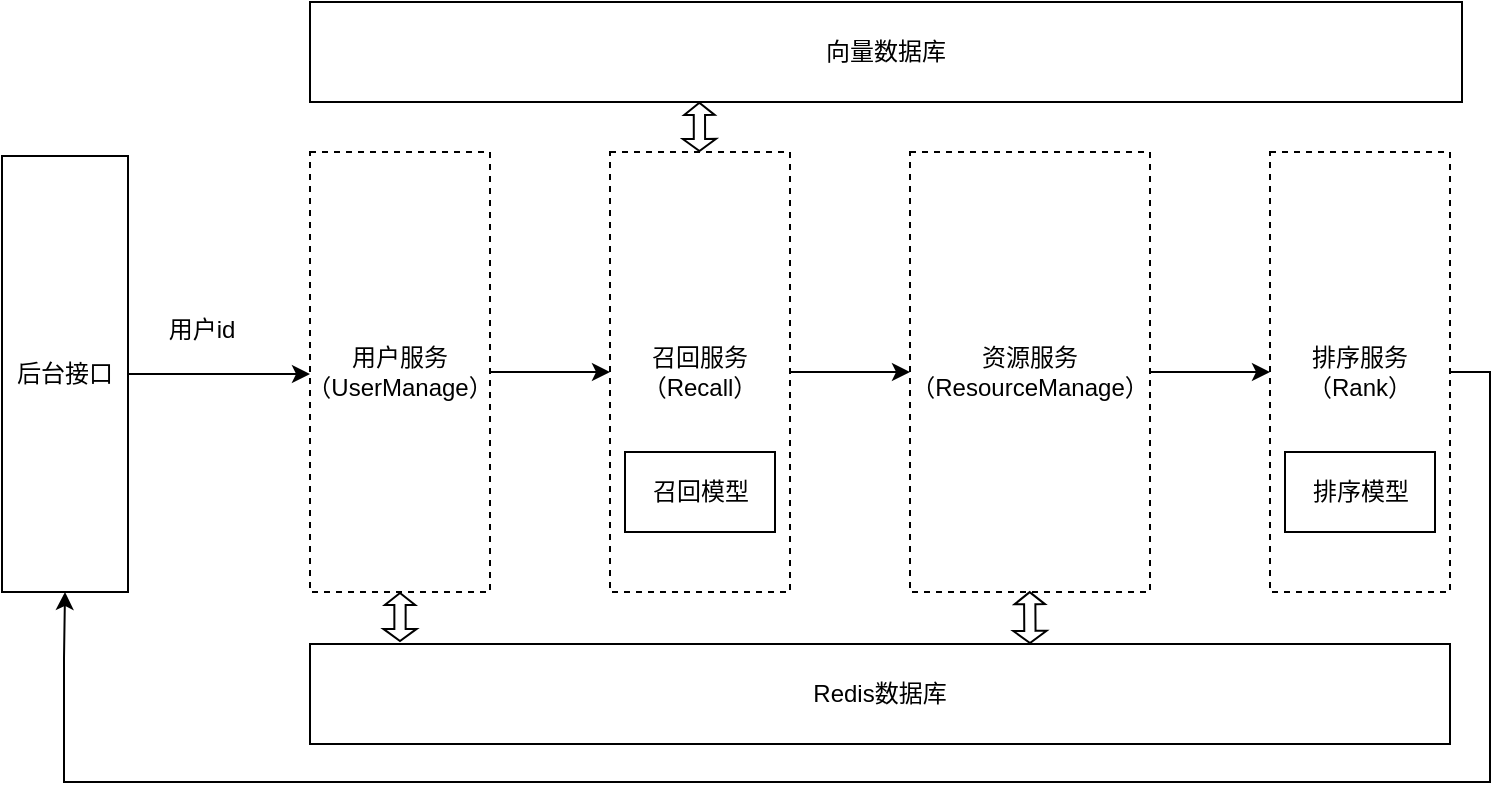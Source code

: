 <mxfile version="20.0.1" type="github">
  <diagram id="Lwo202QxARIkGxvLDYhw" name="第 1 页">
    <mxGraphModel dx="877" dy="454" grid="0" gridSize="10" guides="1" tooltips="1" connect="1" arrows="1" fold="1" page="1" pageScale="1" pageWidth="827" pageHeight="1169" math="0" shadow="0">
      <root>
        <mxCell id="0" />
        <mxCell id="1" parent="0" />
        <mxCell id="vbJLPKbegI0LX4bT1NbD-3" value="" style="edgeStyle=orthogonalEdgeStyle;rounded=0;orthogonalLoop=1;jettySize=auto;html=1;" edge="1" parent="1" source="vbJLPKbegI0LX4bT1NbD-1" target="vbJLPKbegI0LX4bT1NbD-2">
          <mxGeometry relative="1" as="geometry" />
        </mxCell>
        <mxCell id="vbJLPKbegI0LX4bT1NbD-1" value="用户服务（UserManage）" style="rounded=0;whiteSpace=wrap;html=1;dashed=1;" vertex="1" parent="1">
          <mxGeometry x="210" y="120" width="90" height="220" as="geometry" />
        </mxCell>
        <mxCell id="vbJLPKbegI0LX4bT1NbD-5" value="" style="edgeStyle=orthogonalEdgeStyle;rounded=0;orthogonalLoop=1;jettySize=auto;html=1;" edge="1" parent="1" source="vbJLPKbegI0LX4bT1NbD-2" target="vbJLPKbegI0LX4bT1NbD-4">
          <mxGeometry relative="1" as="geometry" />
        </mxCell>
        <mxCell id="vbJLPKbegI0LX4bT1NbD-2" value="召回服务（Recall）" style="rounded=0;whiteSpace=wrap;html=1;dashed=1;" vertex="1" parent="1">
          <mxGeometry x="360" y="120" width="90" height="220" as="geometry" />
        </mxCell>
        <mxCell id="vbJLPKbegI0LX4bT1NbD-7" value="" style="edgeStyle=orthogonalEdgeStyle;rounded=0;orthogonalLoop=1;jettySize=auto;html=1;" edge="1" parent="1" source="vbJLPKbegI0LX4bT1NbD-4" target="vbJLPKbegI0LX4bT1NbD-6">
          <mxGeometry relative="1" as="geometry" />
        </mxCell>
        <mxCell id="vbJLPKbegI0LX4bT1NbD-4" value="资源服务（ResourceManage）" style="rounded=0;whiteSpace=wrap;html=1;dashed=1;" vertex="1" parent="1">
          <mxGeometry x="510" y="120" width="120" height="220" as="geometry" />
        </mxCell>
        <mxCell id="vbJLPKbegI0LX4bT1NbD-23" style="edgeStyle=orthogonalEdgeStyle;rounded=0;orthogonalLoop=1;jettySize=auto;html=1;exitX=1;exitY=0.5;exitDx=0;exitDy=0;entryX=0.5;entryY=1;entryDx=0;entryDy=0;" edge="1" parent="1" source="vbJLPKbegI0LX4bT1NbD-6" target="vbJLPKbegI0LX4bT1NbD-21">
          <mxGeometry relative="1" as="geometry">
            <Array as="points">
              <mxPoint x="800" y="230" />
              <mxPoint x="800" y="435" />
              <mxPoint x="87" y="435" />
              <mxPoint x="87" y="373" />
            </Array>
          </mxGeometry>
        </mxCell>
        <mxCell id="vbJLPKbegI0LX4bT1NbD-6" value="排序服务（Rank）" style="rounded=0;whiteSpace=wrap;html=1;dashed=1;" vertex="1" parent="1">
          <mxGeometry x="690" y="120" width="90" height="220" as="geometry" />
        </mxCell>
        <mxCell id="vbJLPKbegI0LX4bT1NbD-13" value="Redis数据库" style="rounded=0;whiteSpace=wrap;html=1;" vertex="1" parent="1">
          <mxGeometry x="210" y="366" width="570" height="50" as="geometry" />
        </mxCell>
        <mxCell id="vbJLPKbegI0LX4bT1NbD-14" value="向量数据库" style="rounded=0;whiteSpace=wrap;html=1;" vertex="1" parent="1">
          <mxGeometry x="210" y="45" width="576" height="50" as="geometry" />
        </mxCell>
        <mxCell id="vbJLPKbegI0LX4bT1NbD-15" value="排序模型" style="rounded=0;whiteSpace=wrap;html=1;" vertex="1" parent="1">
          <mxGeometry x="697.5" y="270" width="75" height="40" as="geometry" />
        </mxCell>
        <mxCell id="vbJLPKbegI0LX4bT1NbD-16" value="召回模型" style="rounded=0;whiteSpace=wrap;html=1;" vertex="1" parent="1">
          <mxGeometry x="367.5" y="270" width="75" height="40" as="geometry" />
        </mxCell>
        <mxCell id="vbJLPKbegI0LX4bT1NbD-17" value="" style="shape=flexArrow;endArrow=classic;startArrow=classic;html=1;rounded=0;entryX=0.5;entryY=1;entryDx=0;entryDy=0;width=5.638;endSize=1.682;endWidth=8.525;startSize=1.682;startWidth=9.982;" edge="1" parent="1" target="vbJLPKbegI0LX4bT1NbD-1">
          <mxGeometry width="100" height="100" relative="1" as="geometry">
            <mxPoint x="255" y="365" as="sourcePoint" />
            <mxPoint x="180" y="340" as="targetPoint" />
          </mxGeometry>
        </mxCell>
        <mxCell id="vbJLPKbegI0LX4bT1NbD-18" value="" style="shape=flexArrow;endArrow=classic;startArrow=classic;html=1;rounded=0;entryX=0.5;entryY=1;entryDx=0;entryDy=0;width=5.638;endSize=1.682;endWidth=8.525;startSize=1.682;startWidth=9.982;" edge="1" parent="1">
          <mxGeometry width="100" height="100" relative="1" as="geometry">
            <mxPoint x="570" y="366" as="sourcePoint" />
            <mxPoint x="569.83" y="339.55" as="targetPoint" />
          </mxGeometry>
        </mxCell>
        <mxCell id="vbJLPKbegI0LX4bT1NbD-19" value="" style="shape=flexArrow;endArrow=classic;startArrow=classic;html=1;rounded=0;exitX=0.079;exitY=0.009;exitDx=0;exitDy=0;exitPerimeter=0;width=5.638;endSize=1.682;endWidth=8.525;startSize=1.682;startWidth=9.982;entryX=0.338;entryY=0.998;entryDx=0;entryDy=0;entryPerimeter=0;" edge="1" parent="1" target="vbJLPKbegI0LX4bT1NbD-14">
          <mxGeometry width="100" height="100" relative="1" as="geometry">
            <mxPoint x="404.74" y="120.0" as="sourcePoint" />
            <mxPoint x="404" y="95" as="targetPoint" />
          </mxGeometry>
        </mxCell>
        <mxCell id="vbJLPKbegI0LX4bT1NbD-22" value="" style="edgeStyle=orthogonalEdgeStyle;rounded=0;orthogonalLoop=1;jettySize=auto;html=1;" edge="1" parent="1" source="vbJLPKbegI0LX4bT1NbD-21" target="vbJLPKbegI0LX4bT1NbD-1">
          <mxGeometry relative="1" as="geometry">
            <Array as="points">
              <mxPoint x="118" y="230" />
              <mxPoint x="118" y="230" />
            </Array>
          </mxGeometry>
        </mxCell>
        <mxCell id="vbJLPKbegI0LX4bT1NbD-21" value="后台接口" style="rounded=0;whiteSpace=wrap;html=1;" vertex="1" parent="1">
          <mxGeometry x="56" y="122" width="63" height="218" as="geometry" />
        </mxCell>
        <mxCell id="vbJLPKbegI0LX4bT1NbD-24" value="用户id" style="text;html=1;strokeColor=none;fillColor=none;align=center;verticalAlign=middle;whiteSpace=wrap;rounded=0;" vertex="1" parent="1">
          <mxGeometry x="126" y="194" width="60" height="30" as="geometry" />
        </mxCell>
      </root>
    </mxGraphModel>
  </diagram>
</mxfile>
